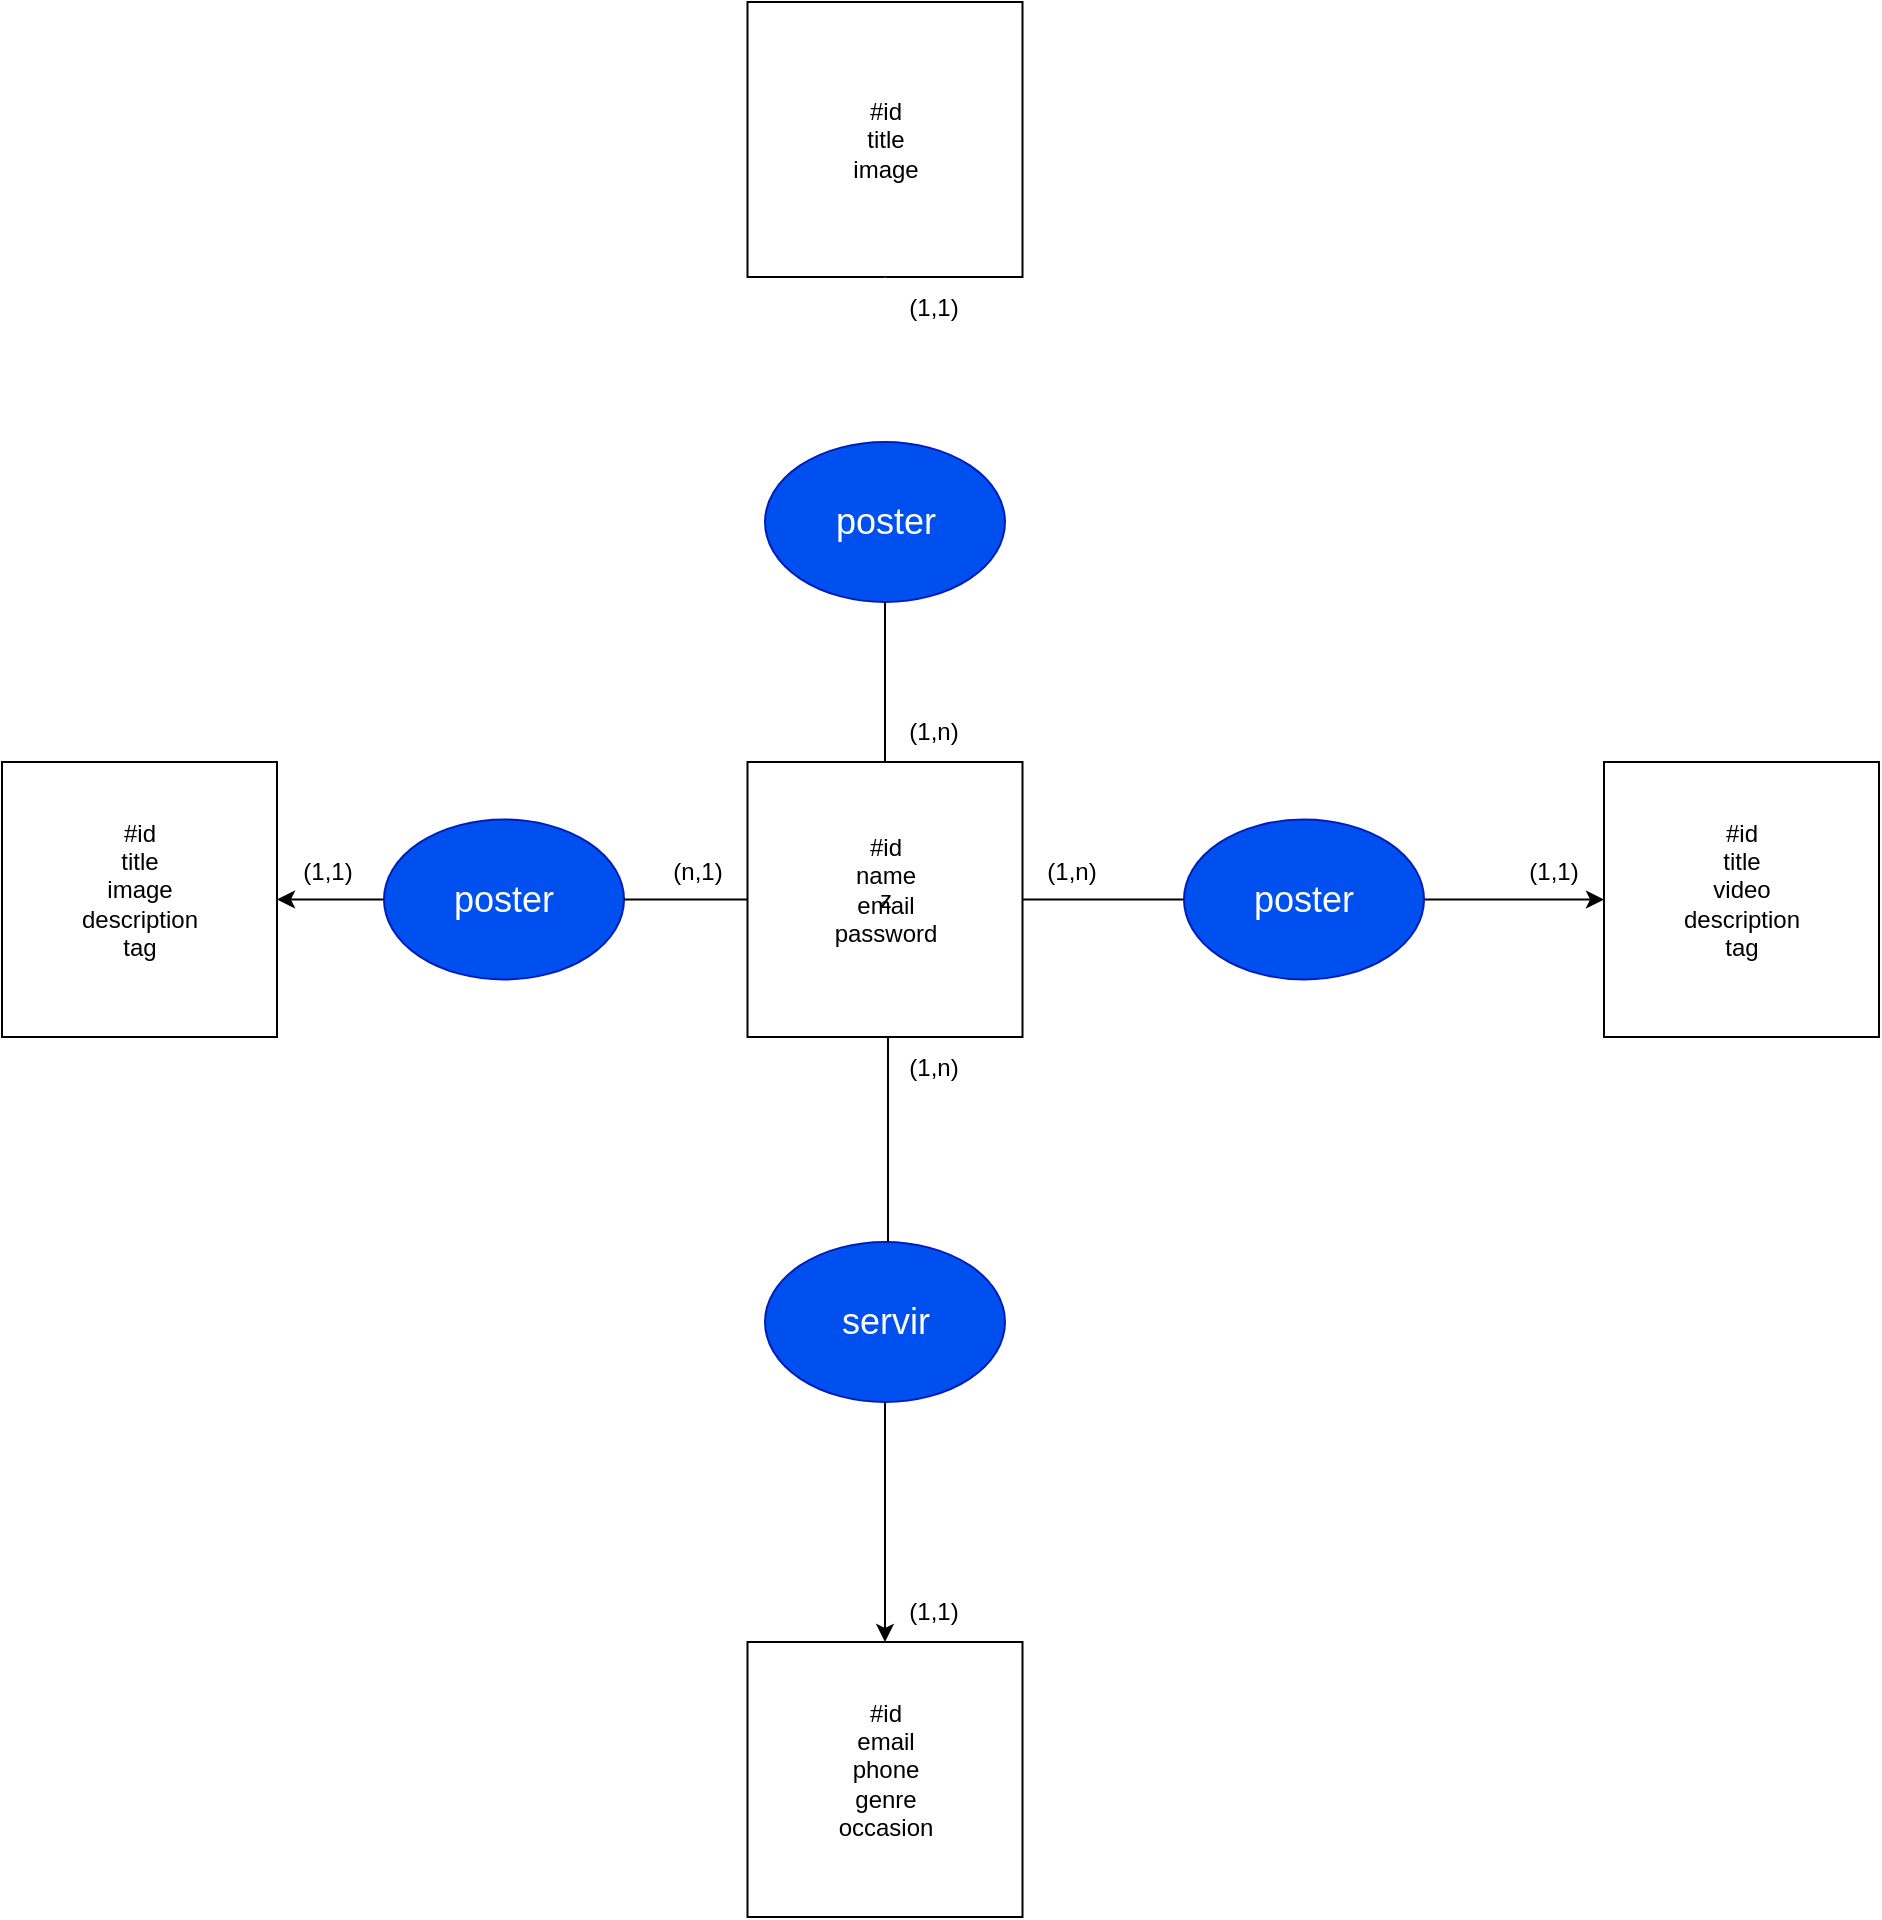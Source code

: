 <mxfile>
    <diagram id="UmgMwtEFjBE5UpAD8n4l" name="Page-1">
        <mxGraphModel dx="1726" dy="1150" grid="1" gridSize="10" guides="1" tooltips="1" connect="1" arrows="1" fold="1" page="1" pageScale="1" pageWidth="827" pageHeight="1169" math="0" shadow="0">
            <root>
                <mxCell id="0"/>
                <mxCell id="1" parent="0"/>
                <mxCell id="107" style="edgeStyle=orthogonalEdgeStyle;rounded=0;orthogonalLoop=1;jettySize=auto;html=1;entryX=0;entryY=0.5;entryDx=0;entryDy=0;" parent="1" source="43" target="101" edge="1">
                    <mxGeometry relative="1" as="geometry">
                        <mxPoint x="1181" y="519" as="targetPoint"/>
                    </mxGeometry>
                </mxCell>
                <mxCell id="113" style="edgeStyle=orthogonalEdgeStyle;rounded=0;orthogonalLoop=1;jettySize=auto;html=1;entryX=1;entryY=0.5;entryDx=0;entryDy=0;startArrow=none;" parent="1" source="117" target="110" edge="1">
                    <mxGeometry relative="1" as="geometry"/>
                </mxCell>
                <mxCell id="43" value="z" style="whiteSpace=wrap;html=1;aspect=fixed;" parent="1" vertex="1">
                    <mxGeometry x="742.75" y="450" width="137.5" height="137.5" as="geometry"/>
                </mxCell>
                <mxCell id="89" value="" style="edgeStyle=orthogonalEdgeStyle;rounded=0;orthogonalLoop=1;jettySize=auto;html=1;" parent="1" edge="1">
                    <mxGeometry relative="1" as="geometry">
                        <mxPoint x="-109" y="231" as="sourcePoint"/>
                    </mxGeometry>
                </mxCell>
                <mxCell id="64" value="#id&lt;br&gt;name&lt;br&gt;email&lt;br&gt;password" style="text;html=1;strokeColor=none;fillColor=none;align=center;verticalAlign=middle;whiteSpace=wrap;rounded=0;" parent="1" vertex="1">
                    <mxGeometry x="791.5" y="478.75" width="40" height="70" as="geometry"/>
                </mxCell>
                <mxCell id="94" style="edgeStyle=orthogonalEdgeStyle;rounded=0;orthogonalLoop=1;jettySize=auto;html=1;startArrow=none;entryX=0.5;entryY=0;entryDx=0;entryDy=0;" parent="1" source="71" edge="1">
                    <mxGeometry relative="1" as="geometry">
                        <mxPoint x="801" y="590" as="sourcePoint"/>
                        <mxPoint x="811.5" y="890" as="targetPoint"/>
                        <Array as="points"/>
                    </mxGeometry>
                </mxCell>
                <mxCell id="80" value="(1,n)" style="text;html=1;strokeColor=none;fillColor=none;align=center;verticalAlign=middle;whiteSpace=wrap;rounded=0;" parent="1" vertex="1">
                    <mxGeometry x="811" y="587.5" width="50" height="30" as="geometry"/>
                </mxCell>
                <mxCell id="95" value="" style="whiteSpace=wrap;html=1;aspect=fixed;" parent="1" vertex="1">
                    <mxGeometry x="742.75" y="890" width="137.5" height="137.5" as="geometry"/>
                </mxCell>
                <mxCell id="97" value="#id&lt;br&gt;email&lt;br&gt;phone&lt;br&gt;genre&lt;br&gt;occasion" style="text;html=1;strokeColor=none;fillColor=none;align=center;verticalAlign=middle;whiteSpace=wrap;rounded=0;" parent="1" vertex="1">
                    <mxGeometry x="791.5" y="918.75" width="40" height="70" as="geometry"/>
                </mxCell>
                <mxCell id="100" value="(1,1)" style="text;html=1;strokeColor=none;fillColor=none;align=center;verticalAlign=middle;whiteSpace=wrap;rounded=0;" parent="1" vertex="1">
                    <mxGeometry x="811" y="860" width="50" height="30" as="geometry"/>
                </mxCell>
                <mxCell id="101" value="" style="whiteSpace=wrap;html=1;aspect=fixed;" parent="1" vertex="1">
                    <mxGeometry x="1171" y="450" width="137.5" height="137.5" as="geometry"/>
                </mxCell>
                <mxCell id="103" value="#id&lt;br&gt;title&lt;br&gt;video&lt;br&gt;description&lt;br&gt;tag" style="text;html=1;strokeColor=none;fillColor=none;align=center;verticalAlign=middle;whiteSpace=wrap;rounded=0;" parent="1" vertex="1">
                    <mxGeometry x="1219.75" y="478.75" width="40" height="70" as="geometry"/>
                </mxCell>
                <mxCell id="106" value="&lt;font style=&quot;font-size: 18px&quot;&gt;poster&lt;/font&gt;" style="ellipse;whiteSpace=wrap;html=1;fillColor=#0050ef;strokeColor=#001DBC;fontColor=#ffffff;" parent="1" vertex="1">
                    <mxGeometry x="961" y="478.75" width="120" height="80" as="geometry"/>
                </mxCell>
                <mxCell id="108" value="(1,n)" style="text;html=1;strokeColor=none;fillColor=none;align=center;verticalAlign=middle;whiteSpace=wrap;rounded=0;" parent="1" vertex="1">
                    <mxGeometry x="880.25" y="490" width="50" height="30" as="geometry"/>
                </mxCell>
                <mxCell id="109" value="(1,1)" style="text;html=1;strokeColor=none;fillColor=none;align=center;verticalAlign=middle;whiteSpace=wrap;rounded=0;" parent="1" vertex="1">
                    <mxGeometry x="1121" y="490" width="50" height="30" as="geometry"/>
                </mxCell>
                <mxCell id="110" value="" style="whiteSpace=wrap;html=1;aspect=fixed;" parent="1" vertex="1">
                    <mxGeometry x="370" y="450" width="137.5" height="137.5" as="geometry"/>
                </mxCell>
                <mxCell id="112" value="#id&lt;br&gt;title&lt;br&gt;image&lt;br&gt;description&lt;br&gt;tag" style="text;html=1;strokeColor=none;fillColor=none;align=center;verticalAlign=middle;whiteSpace=wrap;rounded=0;" parent="1" vertex="1">
                    <mxGeometry x="418.75" y="478.75" width="40" height="70" as="geometry"/>
                </mxCell>
                <mxCell id="117" value="&lt;font style=&quot;font-size: 18px&quot;&gt;poster&lt;/font&gt;" style="ellipse;whiteSpace=wrap;html=1;fillColor=#0050ef;strokeColor=#001DBC;fontColor=#ffffff;" parent="1" vertex="1">
                    <mxGeometry x="561" y="478.75" width="120" height="80" as="geometry"/>
                </mxCell>
                <mxCell id="118" value="" style="edgeStyle=orthogonalEdgeStyle;rounded=0;orthogonalLoop=1;jettySize=auto;html=1;entryX=1;entryY=0.5;entryDx=0;entryDy=0;endArrow=none;" parent="1" source="43" target="117" edge="1">
                    <mxGeometry relative="1" as="geometry">
                        <mxPoint x="742.75" y="518.8" as="sourcePoint"/>
                        <mxPoint x="507.5" y="518.75" as="targetPoint"/>
                    </mxGeometry>
                </mxCell>
                <mxCell id="119" value="(n,1)" style="text;html=1;strokeColor=none;fillColor=none;align=center;verticalAlign=middle;whiteSpace=wrap;rounded=0;" parent="1" vertex="1">
                    <mxGeometry x="692.75" y="490" width="50" height="30" as="geometry"/>
                </mxCell>
                <mxCell id="120" value="(1,1)" style="text;html=1;strokeColor=none;fillColor=none;align=center;verticalAlign=middle;whiteSpace=wrap;rounded=0;" parent="1" vertex="1">
                    <mxGeometry x="508" y="490" width="50" height="30" as="geometry"/>
                </mxCell>
                <mxCell id="71" value="&lt;font style=&quot;font-size: 18px&quot;&gt;servir&lt;/font&gt;" style="ellipse;whiteSpace=wrap;html=1;fillColor=#0050ef;strokeColor=#001DBC;fontColor=#ffffff;" parent="1" vertex="1">
                    <mxGeometry x="751.5" y="690" width="120" height="80" as="geometry"/>
                </mxCell>
                <mxCell id="121" value="" style="edgeStyle=orthogonalEdgeStyle;rounded=0;orthogonalLoop=1;jettySize=auto;html=1;endArrow=none;exitX=0.25;exitY=0;exitDx=0;exitDy=0;" parent="1" source="80" target="71" edge="1">
                    <mxGeometry relative="1" as="geometry">
                        <mxPoint x="801" y="590" as="sourcePoint"/>
                        <mxPoint x="801" y="880" as="targetPoint"/>
                        <Array as="points">
                            <mxPoint x="813" y="670"/>
                            <mxPoint x="813" y="670"/>
                        </Array>
                    </mxGeometry>
                </mxCell>
                <mxCell id="122" value="" style="whiteSpace=wrap;html=1;aspect=fixed;" vertex="1" parent="1">
                    <mxGeometry x="742.75" y="70" width="137.5" height="137.5" as="geometry"/>
                </mxCell>
                <mxCell id="123" value="#id&lt;br&gt;title&lt;br&gt;image" style="text;html=1;strokeColor=none;fillColor=none;align=center;verticalAlign=middle;whiteSpace=wrap;rounded=0;" vertex="1" parent="1">
                    <mxGeometry x="791.5" y="103.75" width="40" height="70" as="geometry"/>
                </mxCell>
                <mxCell id="128" style="edgeStyle=orthogonalEdgeStyle;rounded=0;orthogonalLoop=1;jettySize=auto;html=1;exitX=0.5;exitY=0;exitDx=0;exitDy=0;entryX=0.5;entryY=1;entryDx=0;entryDy=0;strokeColor=#FFFFFF;" edge="1" parent="1" source="124" target="122">
                    <mxGeometry relative="1" as="geometry"/>
                </mxCell>
                <mxCell id="124" value="&lt;font style=&quot;font-size: 18px&quot;&gt;poster&lt;/font&gt;" style="ellipse;whiteSpace=wrap;html=1;fillColor=#0050ef;strokeColor=#001DBC;fontColor=#ffffff;" vertex="1" parent="1">
                    <mxGeometry x="751.5" y="290" width="120" height="80" as="geometry"/>
                </mxCell>
                <mxCell id="129" value="" style="endArrow=none;html=1;entryX=0.5;entryY=1;entryDx=0;entryDy=0;exitX=0.5;exitY=0;exitDx=0;exitDy=0;" edge="1" parent="1" source="43" target="124">
                    <mxGeometry width="50" height="50" relative="1" as="geometry">
                        <mxPoint x="630" y="320" as="sourcePoint"/>
                        <mxPoint x="680" y="270" as="targetPoint"/>
                    </mxGeometry>
                </mxCell>
                <mxCell id="130" value="(1,n)" style="text;html=1;strokeColor=none;fillColor=none;align=center;verticalAlign=middle;whiteSpace=wrap;rounded=0;" vertex="1" parent="1">
                    <mxGeometry x="811" y="420" width="50" height="30" as="geometry"/>
                </mxCell>
                <mxCell id="131" value="(1,1)" style="text;html=1;strokeColor=none;fillColor=none;align=center;verticalAlign=middle;whiteSpace=wrap;rounded=0;" vertex="1" parent="1">
                    <mxGeometry x="811" y="207.5" width="50" height="30" as="geometry"/>
                </mxCell>
            </root>
        </mxGraphModel>
    </diagram>
</mxfile>